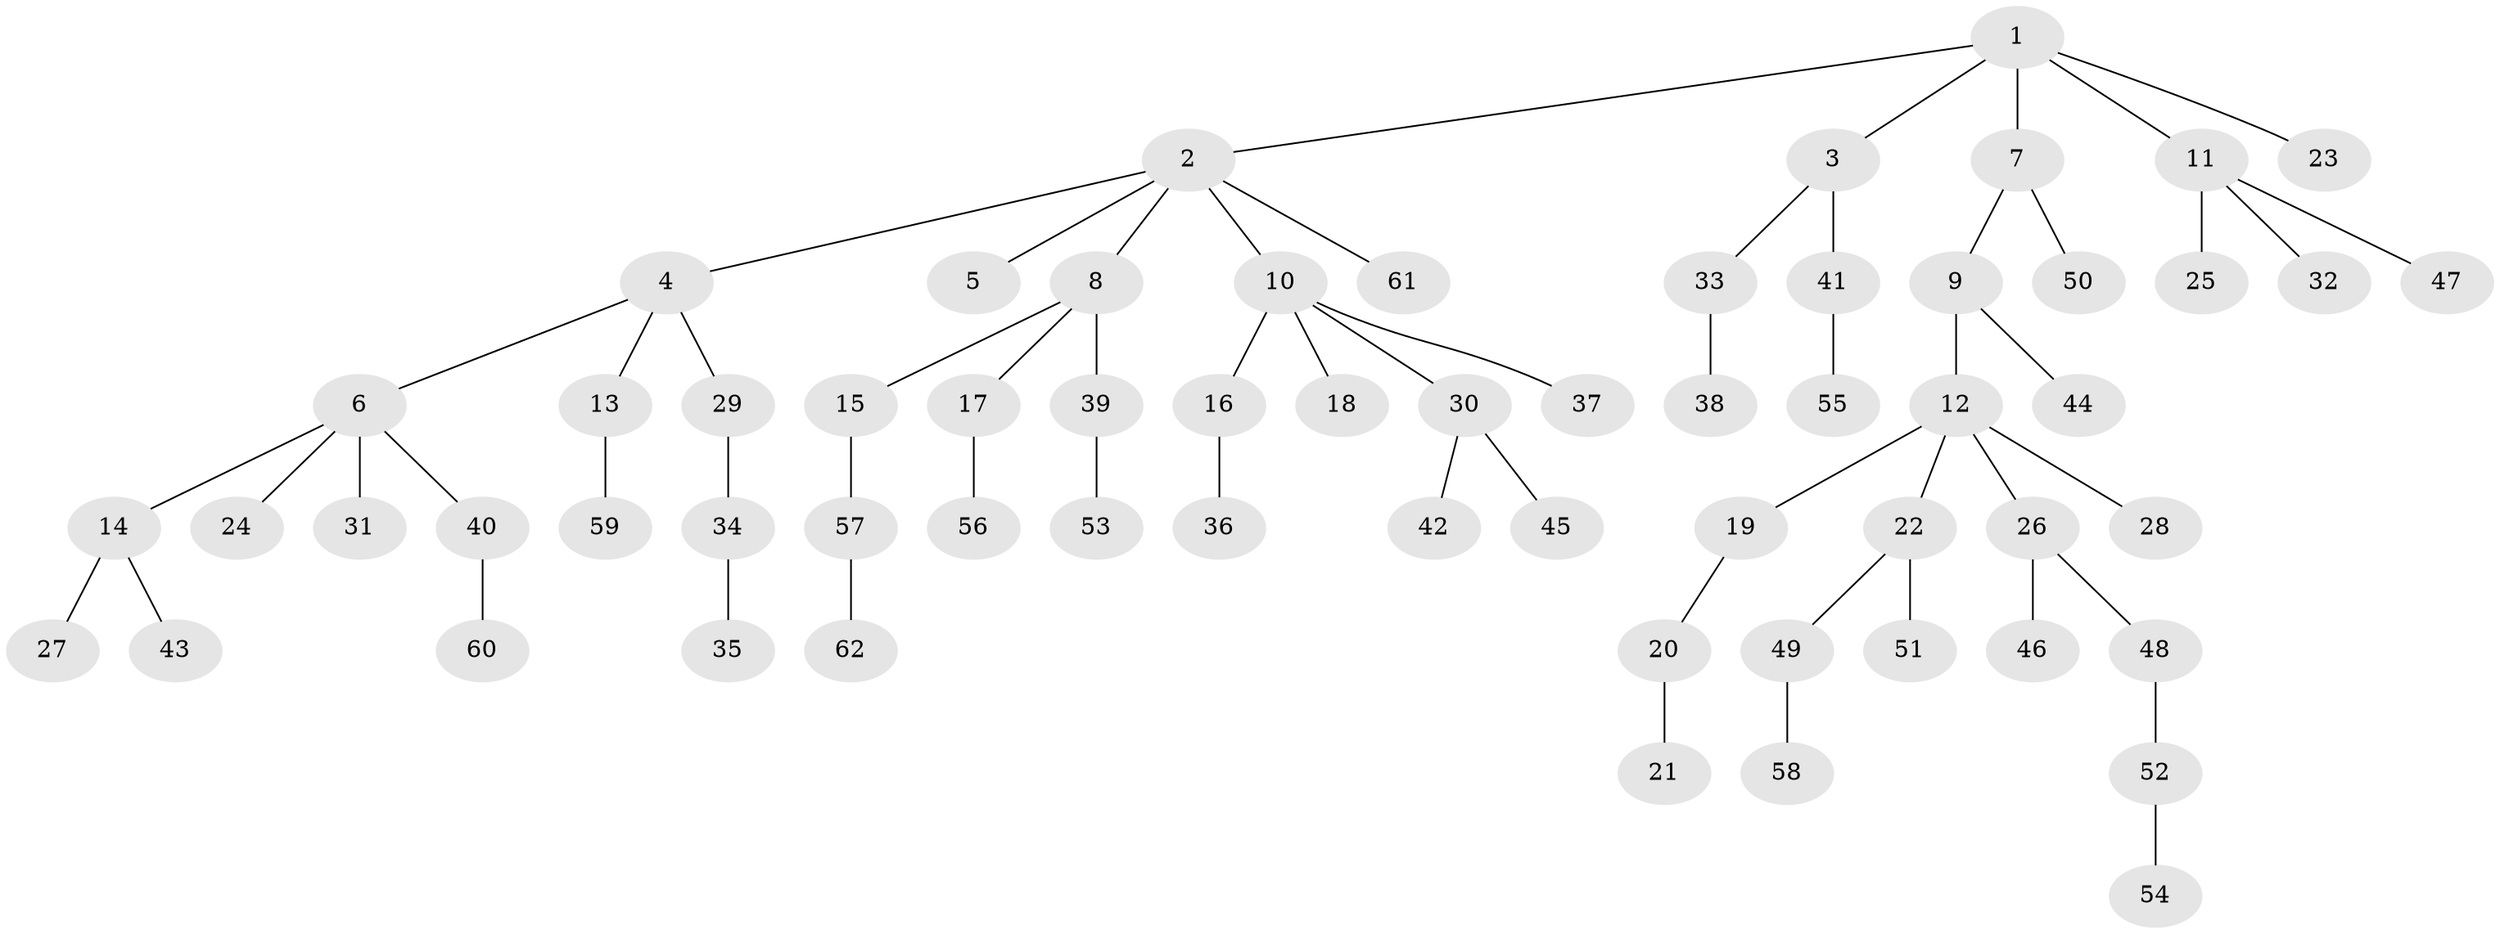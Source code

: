 // Generated by graph-tools (version 1.1) at 2025/36/03/09/25 02:36:41]
// undirected, 62 vertices, 61 edges
graph export_dot {
graph [start="1"]
  node [color=gray90,style=filled];
  1;
  2;
  3;
  4;
  5;
  6;
  7;
  8;
  9;
  10;
  11;
  12;
  13;
  14;
  15;
  16;
  17;
  18;
  19;
  20;
  21;
  22;
  23;
  24;
  25;
  26;
  27;
  28;
  29;
  30;
  31;
  32;
  33;
  34;
  35;
  36;
  37;
  38;
  39;
  40;
  41;
  42;
  43;
  44;
  45;
  46;
  47;
  48;
  49;
  50;
  51;
  52;
  53;
  54;
  55;
  56;
  57;
  58;
  59;
  60;
  61;
  62;
  1 -- 2;
  1 -- 3;
  1 -- 7;
  1 -- 11;
  1 -- 23;
  2 -- 4;
  2 -- 5;
  2 -- 8;
  2 -- 10;
  2 -- 61;
  3 -- 33;
  3 -- 41;
  4 -- 6;
  4 -- 13;
  4 -- 29;
  6 -- 14;
  6 -- 24;
  6 -- 31;
  6 -- 40;
  7 -- 9;
  7 -- 50;
  8 -- 15;
  8 -- 17;
  8 -- 39;
  9 -- 12;
  9 -- 44;
  10 -- 16;
  10 -- 18;
  10 -- 30;
  10 -- 37;
  11 -- 25;
  11 -- 32;
  11 -- 47;
  12 -- 19;
  12 -- 22;
  12 -- 26;
  12 -- 28;
  13 -- 59;
  14 -- 27;
  14 -- 43;
  15 -- 57;
  16 -- 36;
  17 -- 56;
  19 -- 20;
  20 -- 21;
  22 -- 49;
  22 -- 51;
  26 -- 46;
  26 -- 48;
  29 -- 34;
  30 -- 42;
  30 -- 45;
  33 -- 38;
  34 -- 35;
  39 -- 53;
  40 -- 60;
  41 -- 55;
  48 -- 52;
  49 -- 58;
  52 -- 54;
  57 -- 62;
}
